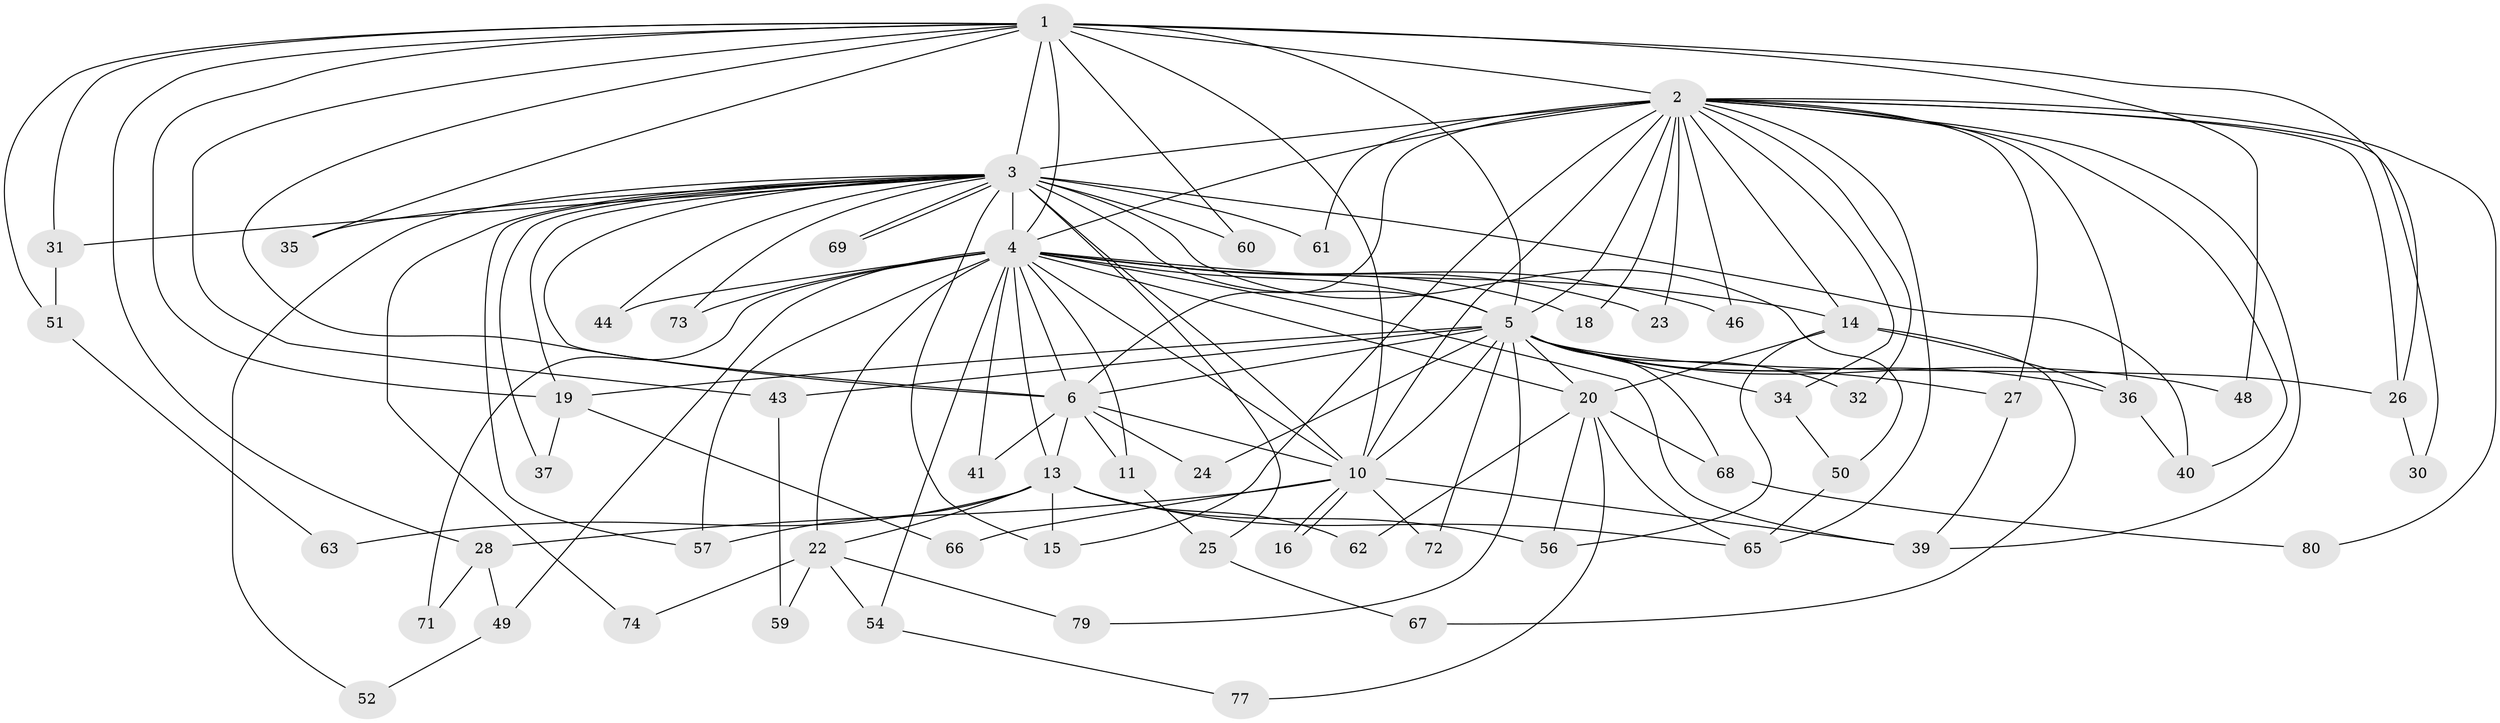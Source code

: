 // Generated by graph-tools (version 1.1) at 2025/51/02/27/25 19:51:44]
// undirected, 60 vertices, 139 edges
graph export_dot {
graph [start="1"]
  node [color=gray90,style=filled];
  1 [super="+29"];
  2 [super="+55"];
  3 [super="+7"];
  4 [super="+8"];
  5 [super="+9"];
  6 [super="+12"];
  10 [super="+38"];
  11;
  13 [super="+58"];
  14 [super="+17"];
  15 [super="+45"];
  16;
  18;
  19 [super="+21"];
  20 [super="+53"];
  22 [super="+33"];
  23;
  24;
  25 [super="+76"];
  26 [super="+47"];
  27 [super="+75"];
  28;
  30;
  31;
  32;
  34;
  35;
  36 [super="+78"];
  37;
  39 [super="+64"];
  40 [super="+42"];
  41;
  43;
  44;
  46;
  48;
  49;
  50 [super="+82"];
  51;
  52;
  54;
  56 [super="+81"];
  57;
  59;
  60;
  61;
  62;
  63;
  65 [super="+70"];
  66;
  67;
  68;
  69;
  71;
  72;
  73;
  74;
  77;
  79;
  80;
  1 -- 2;
  1 -- 3 [weight=2];
  1 -- 4 [weight=2];
  1 -- 5 [weight=2];
  1 -- 6;
  1 -- 10;
  1 -- 19;
  1 -- 28;
  1 -- 31;
  1 -- 35;
  1 -- 43;
  1 -- 48;
  1 -- 51;
  1 -- 60;
  1 -- 26;
  2 -- 3 [weight=2];
  2 -- 4 [weight=2];
  2 -- 5 [weight=3];
  2 -- 6;
  2 -- 10 [weight=2];
  2 -- 14 [weight=2];
  2 -- 18;
  2 -- 23;
  2 -- 26;
  2 -- 27;
  2 -- 30;
  2 -- 32;
  2 -- 34;
  2 -- 36;
  2 -- 39;
  2 -- 40;
  2 -- 46;
  2 -- 61;
  2 -- 65;
  2 -- 80;
  2 -- 15;
  3 -- 4 [weight=4];
  3 -- 5 [weight=4];
  3 -- 6 [weight=2];
  3 -- 10 [weight=2];
  3 -- 15;
  3 -- 25 [weight=2];
  3 -- 31;
  3 -- 35;
  3 -- 37;
  3 -- 40;
  3 -- 44;
  3 -- 50;
  3 -- 52;
  3 -- 57;
  3 -- 60;
  3 -- 69;
  3 -- 69;
  3 -- 73;
  3 -- 74;
  3 -- 19;
  3 -- 61;
  4 -- 5 [weight=4];
  4 -- 6 [weight=2];
  4 -- 10 [weight=2];
  4 -- 13;
  4 -- 20;
  4 -- 22 [weight=2];
  4 -- 41;
  4 -- 57;
  4 -- 71;
  4 -- 11;
  4 -- 73;
  4 -- 14;
  4 -- 18;
  4 -- 23;
  4 -- 39;
  4 -- 44;
  4 -- 46;
  4 -- 49;
  4 -- 54;
  5 -- 6 [weight=3];
  5 -- 10 [weight=2];
  5 -- 24;
  5 -- 27;
  5 -- 32;
  5 -- 34;
  5 -- 36;
  5 -- 48;
  5 -- 72;
  5 -- 79;
  5 -- 68;
  5 -- 43;
  5 -- 19;
  5 -- 20;
  5 -- 26;
  6 -- 10;
  6 -- 11;
  6 -- 13;
  6 -- 24;
  6 -- 41;
  10 -- 16;
  10 -- 16;
  10 -- 28;
  10 -- 66;
  10 -- 72;
  10 -- 39;
  11 -- 25;
  13 -- 15;
  13 -- 22;
  13 -- 57;
  13 -- 62;
  13 -- 63;
  13 -- 65;
  13 -- 56;
  14 -- 56;
  14 -- 36;
  14 -- 67;
  14 -- 20;
  19 -- 37;
  19 -- 66;
  20 -- 56;
  20 -- 62;
  20 -- 65;
  20 -- 77;
  20 -- 68;
  22 -- 54;
  22 -- 59;
  22 -- 74;
  22 -- 79;
  25 -- 67;
  26 -- 30;
  27 -- 39;
  28 -- 49;
  28 -- 71;
  31 -- 51;
  34 -- 50;
  36 -- 40;
  43 -- 59;
  49 -- 52;
  50 -- 65;
  51 -- 63;
  54 -- 77;
  68 -- 80;
}
